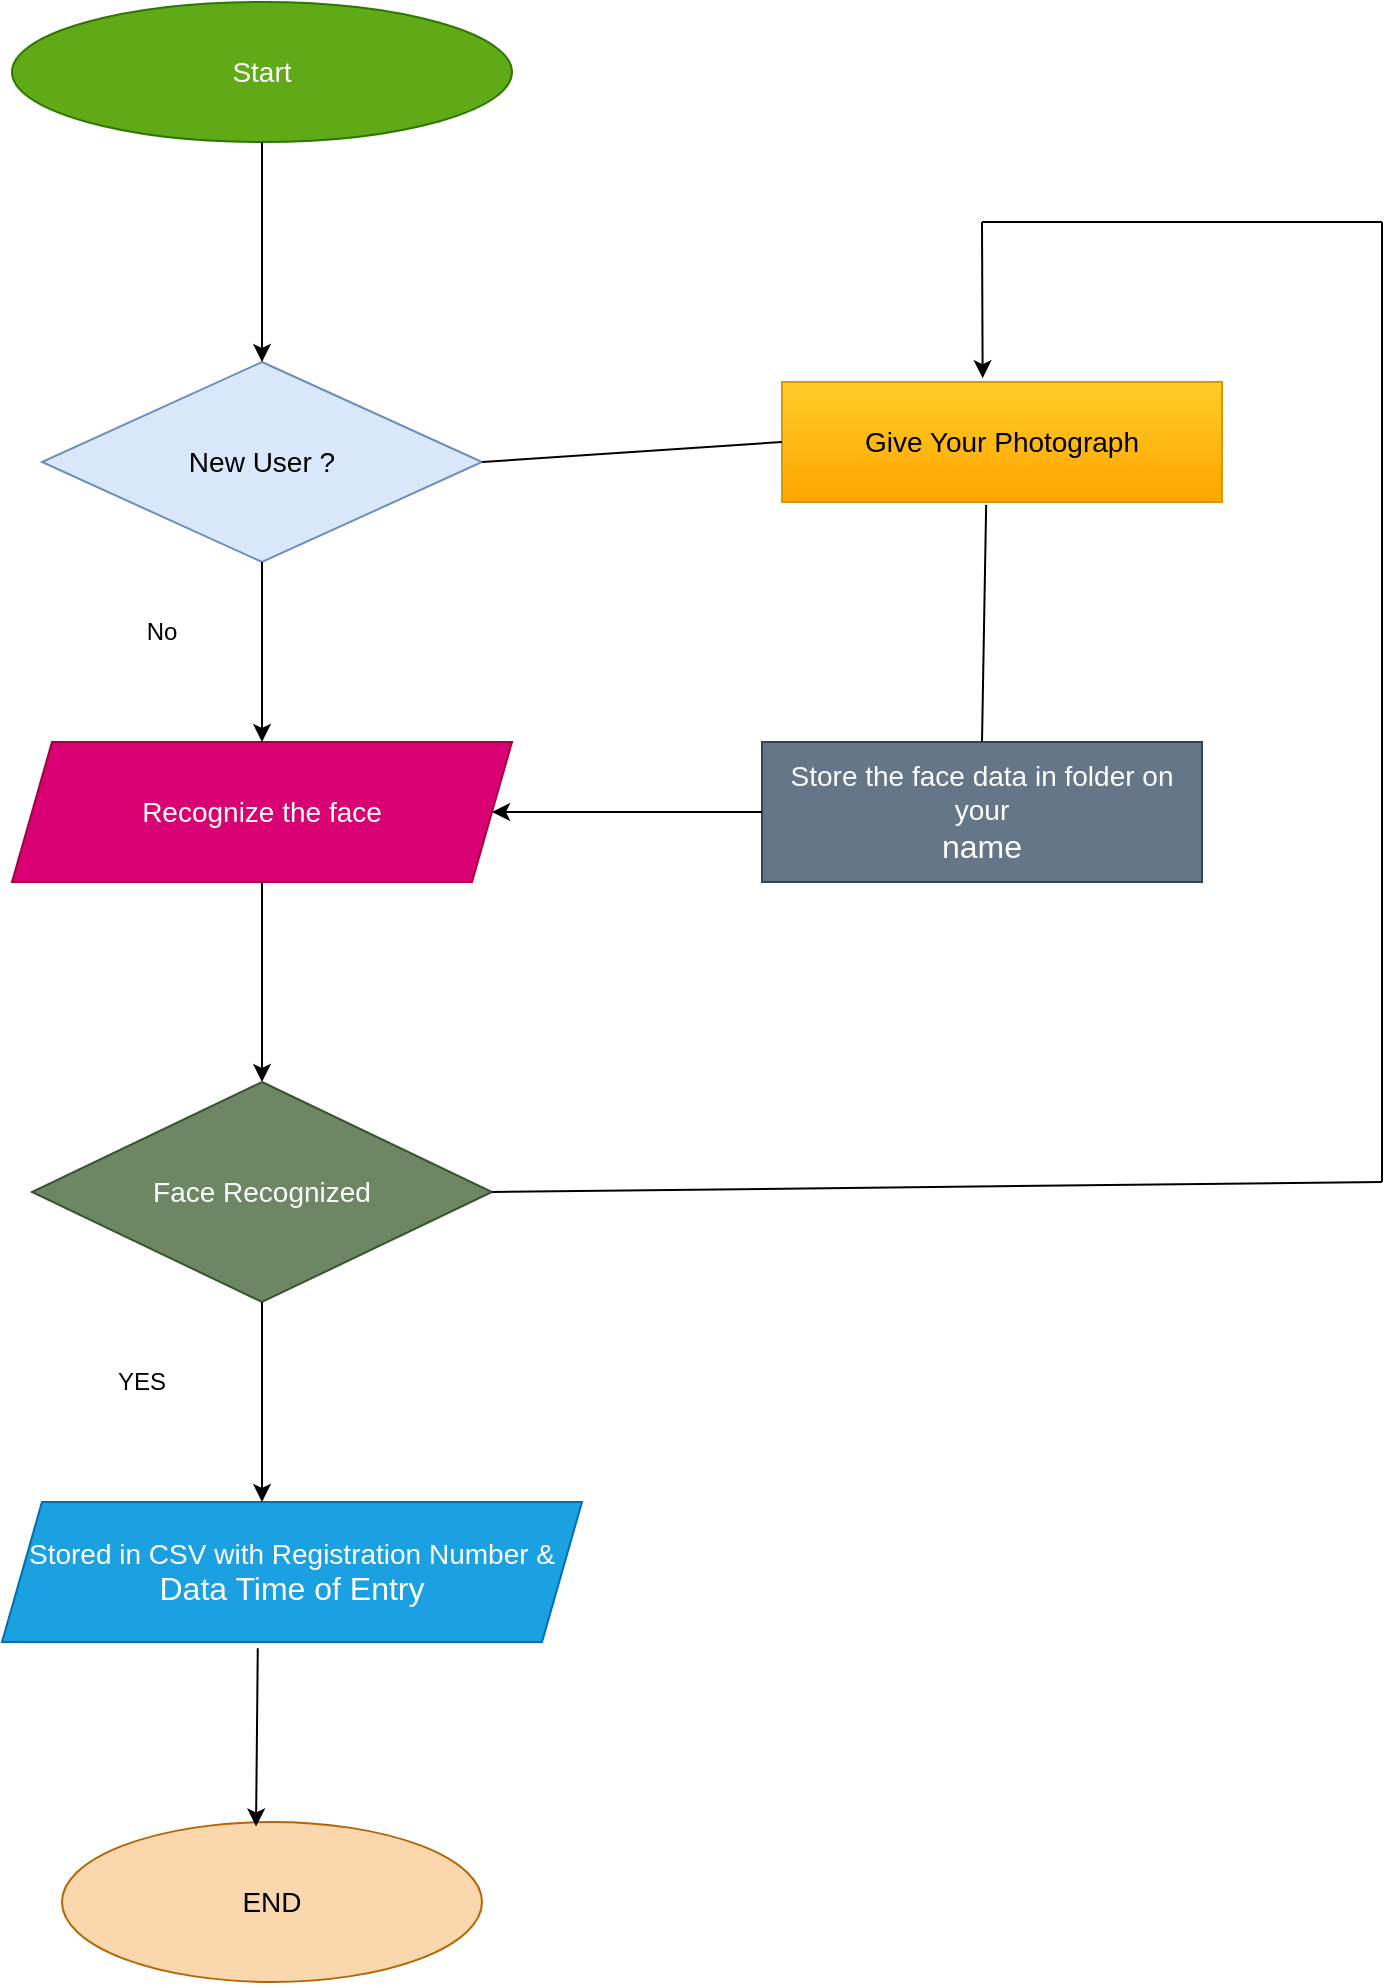 <mxfile version="28.1.1">
  <diagram name="Page-1" id="5UDMjex_XgULVa2tQM1d">
    <mxGraphModel dx="2246" dy="1289" grid="1" gridSize="10" guides="1" tooltips="1" connect="1" arrows="1" fold="1" page="1" pageScale="1" pageWidth="827" pageHeight="1169" math="0" shadow="0">
      <root>
        <mxCell id="0" />
        <mxCell id="1" parent="0" />
        <mxCell id="gaoajHwSLxDOB-NbGoxR-1" value="&lt;font style=&quot;font-size: 14px;&quot;&gt;Start&lt;/font&gt;" style="ellipse;whiteSpace=wrap;html=1;fillColor=#60a917;strokeColor=#2D7600;fontColor=#ffffff;" vertex="1" parent="1">
          <mxGeometry x="75" y="90" width="250" height="70" as="geometry" />
        </mxCell>
        <mxCell id="gaoajHwSLxDOB-NbGoxR-3" value="&lt;font style=&quot;font-size: 14px;&quot;&gt;New User ?&lt;/font&gt;" style="rhombus;whiteSpace=wrap;html=1;fillColor=#dae8fc;strokeColor=#6c8ebf;" vertex="1" parent="1">
          <mxGeometry x="90" y="270" width="220" height="100" as="geometry" />
        </mxCell>
        <mxCell id="gaoajHwSLxDOB-NbGoxR-4" value="&lt;font style=&quot;font-size: 14px;&quot;&gt;Recognize the face&lt;/font&gt;" style="shape=parallelogram;perimeter=parallelogramPerimeter;whiteSpace=wrap;html=1;fixedSize=1;fillColor=#d80073;fontColor=#ffffff;strokeColor=#A50040;" vertex="1" parent="1">
          <mxGeometry x="75" y="460" width="250" height="70" as="geometry" />
        </mxCell>
        <mxCell id="gaoajHwSLxDOB-NbGoxR-5" value="&lt;font style=&quot;font-size: 14px;&quot;&gt;Face Recognized&lt;/font&gt;" style="rhombus;whiteSpace=wrap;html=1;fillColor=#6d8764;fontColor=#ffffff;strokeColor=#3A5431;" vertex="1" parent="1">
          <mxGeometry x="85" y="630" width="230" height="110" as="geometry" />
        </mxCell>
        <mxCell id="gaoajHwSLxDOB-NbGoxR-7" value="&lt;font style=&quot;font-size: 14px;&quot;&gt;Stored in CSV with Registration Number &amp;amp;&lt;/font&gt;&lt;div&gt;&lt;font size=&quot;3&quot;&gt;Data Time of Entry&lt;/font&gt;&lt;/div&gt;" style="shape=parallelogram;perimeter=parallelogramPerimeter;whiteSpace=wrap;html=1;fixedSize=1;fillColor=#1ba1e2;strokeColor=#006EAF;fontColor=#ffffff;" vertex="1" parent="1">
          <mxGeometry x="70" y="840" width="290" height="70" as="geometry" />
        </mxCell>
        <mxCell id="gaoajHwSLxDOB-NbGoxR-8" value="&lt;font style=&quot;font-size: 14px;&quot;&gt;END&lt;/font&gt;" style="ellipse;whiteSpace=wrap;html=1;fillColor=#fad7ac;strokeColor=#b46504;" vertex="1" parent="1">
          <mxGeometry x="100" y="1000" width="210" height="80" as="geometry" />
        </mxCell>
        <mxCell id="gaoajHwSLxDOB-NbGoxR-10" value="&lt;font style=&quot;font-size: 14px;&quot;&gt;Store the face data in folder on your&lt;/font&gt;&lt;div&gt;&lt;font size=&quot;3&quot;&gt;name&lt;/font&gt;&lt;/div&gt;" style="rounded=0;whiteSpace=wrap;html=1;fillColor=#647687;strokeColor=#314354;fontColor=#ffffff;" vertex="1" parent="1">
          <mxGeometry x="450" y="460" width="220" height="70" as="geometry" />
        </mxCell>
        <mxCell id="gaoajHwSLxDOB-NbGoxR-11" value="&lt;font style=&quot;font-size: 14px;&quot;&gt;Give Your Photograph&lt;/font&gt;" style="rounded=0;whiteSpace=wrap;html=1;fillColor=#ffcd28;strokeColor=#d79b00;gradientColor=#ffa500;" vertex="1" parent="1">
          <mxGeometry x="460" y="280" width="220" height="60" as="geometry" />
        </mxCell>
        <mxCell id="gaoajHwSLxDOB-NbGoxR-12" value="" style="endArrow=classic;html=1;rounded=0;exitX=0.5;exitY=1;exitDx=0;exitDy=0;" edge="1" parent="1" source="gaoajHwSLxDOB-NbGoxR-5">
          <mxGeometry width="50" height="50" relative="1" as="geometry">
            <mxPoint x="-40" y="500" as="sourcePoint" />
            <mxPoint x="200" y="840" as="targetPoint" />
          </mxGeometry>
        </mxCell>
        <mxCell id="gaoajHwSLxDOB-NbGoxR-13" value="" style="endArrow=classic;html=1;rounded=0;exitX=0.5;exitY=1;exitDx=0;exitDy=0;entryX=0.5;entryY=0;entryDx=0;entryDy=0;" edge="1" parent="1" source="gaoajHwSLxDOB-NbGoxR-1" target="gaoajHwSLxDOB-NbGoxR-3">
          <mxGeometry width="50" height="50" relative="1" as="geometry">
            <mxPoint x="140" y="300" as="sourcePoint" />
            <mxPoint x="190" y="250" as="targetPoint" />
          </mxGeometry>
        </mxCell>
        <mxCell id="gaoajHwSLxDOB-NbGoxR-14" value="" style="endArrow=classic;html=1;rounded=0;entryX=0.5;entryY=0;entryDx=0;entryDy=0;exitX=0.5;exitY=1;exitDx=0;exitDy=0;" edge="1" parent="1" source="gaoajHwSLxDOB-NbGoxR-3" target="gaoajHwSLxDOB-NbGoxR-4">
          <mxGeometry width="50" height="50" relative="1" as="geometry">
            <mxPoint x="-40" y="500" as="sourcePoint" />
            <mxPoint x="10" y="450" as="targetPoint" />
          </mxGeometry>
        </mxCell>
        <mxCell id="gaoajHwSLxDOB-NbGoxR-15" value="" style="endArrow=classic;html=1;rounded=0;entryX=0.5;entryY=0;entryDx=0;entryDy=0;exitX=0.5;exitY=1;exitDx=0;exitDy=0;" edge="1" parent="1" source="gaoajHwSLxDOB-NbGoxR-4" target="gaoajHwSLxDOB-NbGoxR-5">
          <mxGeometry width="50" height="50" relative="1" as="geometry">
            <mxPoint x="-40" y="500" as="sourcePoint" />
            <mxPoint x="10" y="450" as="targetPoint" />
          </mxGeometry>
        </mxCell>
        <mxCell id="gaoajHwSLxDOB-NbGoxR-16" value="" style="endArrow=none;html=1;rounded=0;exitX=1;exitY=0.5;exitDx=0;exitDy=0;entryX=0;entryY=0.5;entryDx=0;entryDy=0;" edge="1" parent="1" source="gaoajHwSLxDOB-NbGoxR-3" target="gaoajHwSLxDOB-NbGoxR-11">
          <mxGeometry width="50" height="50" relative="1" as="geometry">
            <mxPoint x="450" y="420" as="sourcePoint" />
            <mxPoint x="500" y="370" as="targetPoint" />
          </mxGeometry>
        </mxCell>
        <mxCell id="gaoajHwSLxDOB-NbGoxR-17" value="" style="endArrow=none;html=1;rounded=0;" edge="1" parent="1">
          <mxGeometry width="50" height="50" relative="1" as="geometry">
            <mxPoint x="560" y="200" as="sourcePoint" />
            <mxPoint x="760" y="200" as="targetPoint" />
          </mxGeometry>
        </mxCell>
        <mxCell id="gaoajHwSLxDOB-NbGoxR-18" value="" style="endArrow=none;html=1;rounded=0;" edge="1" parent="1">
          <mxGeometry width="50" height="50" relative="1" as="geometry">
            <mxPoint x="760" y="680" as="sourcePoint" />
            <mxPoint x="760" y="200" as="targetPoint" />
          </mxGeometry>
        </mxCell>
        <mxCell id="gaoajHwSLxDOB-NbGoxR-19" value="" style="endArrow=classic;html=1;rounded=0;entryX=0.456;entryY=-0.032;entryDx=0;entryDy=0;entryPerimeter=0;" edge="1" parent="1" target="gaoajHwSLxDOB-NbGoxR-11">
          <mxGeometry width="50" height="50" relative="1" as="geometry">
            <mxPoint x="560" y="200" as="sourcePoint" />
            <mxPoint x="500" y="340" as="targetPoint" />
          </mxGeometry>
        </mxCell>
        <mxCell id="gaoajHwSLxDOB-NbGoxR-20" value="" style="endArrow=none;html=1;rounded=0;exitX=1;exitY=0.5;exitDx=0;exitDy=0;" edge="1" parent="1" source="gaoajHwSLxDOB-NbGoxR-5">
          <mxGeometry width="50" height="50" relative="1" as="geometry">
            <mxPoint x="450" y="670" as="sourcePoint" />
            <mxPoint x="760" y="680" as="targetPoint" />
          </mxGeometry>
        </mxCell>
        <mxCell id="gaoajHwSLxDOB-NbGoxR-21" value="" style="endArrow=none;html=1;rounded=0;entryX=0.464;entryY=1.024;entryDx=0;entryDy=0;entryPerimeter=0;exitX=0.5;exitY=0;exitDx=0;exitDy=0;" edge="1" parent="1" source="gaoajHwSLxDOB-NbGoxR-10" target="gaoajHwSLxDOB-NbGoxR-11">
          <mxGeometry width="50" height="50" relative="1" as="geometry">
            <mxPoint x="562" y="450" as="sourcePoint" />
            <mxPoint x="500" y="380" as="targetPoint" />
          </mxGeometry>
        </mxCell>
        <mxCell id="gaoajHwSLxDOB-NbGoxR-22" value="" style="endArrow=classic;html=1;rounded=0;entryX=1;entryY=0.5;entryDx=0;entryDy=0;exitX=0;exitY=0.5;exitDx=0;exitDy=0;" edge="1" parent="1" source="gaoajHwSLxDOB-NbGoxR-10" target="gaoajHwSLxDOB-NbGoxR-4">
          <mxGeometry width="50" height="50" relative="1" as="geometry">
            <mxPoint x="450" y="430" as="sourcePoint" />
            <mxPoint x="500" y="380" as="targetPoint" />
          </mxGeometry>
        </mxCell>
        <mxCell id="gaoajHwSLxDOB-NbGoxR-23" value="" style="endArrow=classic;html=1;rounded=0;entryX=0.462;entryY=0.028;entryDx=0;entryDy=0;exitX=0.441;exitY=1.044;exitDx=0;exitDy=0;exitPerimeter=0;entryPerimeter=0;" edge="1" parent="1" source="gaoajHwSLxDOB-NbGoxR-7" target="gaoajHwSLxDOB-NbGoxR-8">
          <mxGeometry width="50" height="50" relative="1" as="geometry">
            <mxPoint x="450" y="930" as="sourcePoint" />
            <mxPoint x="500" y="880" as="targetPoint" />
          </mxGeometry>
        </mxCell>
        <mxCell id="gaoajHwSLxDOB-NbGoxR-24" value="YES" style="text;html=1;align=center;verticalAlign=middle;whiteSpace=wrap;rounded=0;" vertex="1" parent="1">
          <mxGeometry x="85" y="750" width="110" height="60" as="geometry" />
        </mxCell>
        <mxCell id="gaoajHwSLxDOB-NbGoxR-25" value="No" style="text;html=1;align=center;verticalAlign=middle;whiteSpace=wrap;rounded=0;" vertex="1" parent="1">
          <mxGeometry x="100" y="380" width="100" height="50" as="geometry" />
        </mxCell>
      </root>
    </mxGraphModel>
  </diagram>
</mxfile>

